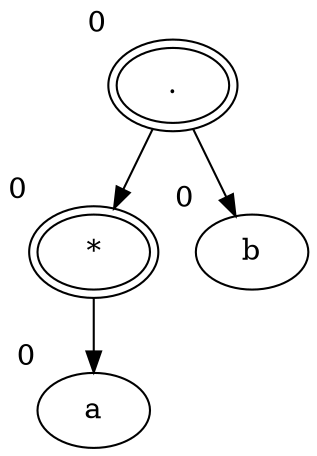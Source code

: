 digraph {
  94681361592688[label="." xlabel="0" peripheries="2"]
  94681361592608[label="*" xlabel="0" peripheries="2"]
  94681361592688  ->  94681361592608
  94681361592768[label="b" xlabel="0" peripheries="1"]
  94681361592688  ->  94681361592768
  94681361592528[label="a" xlabel="0" peripheries="1"]
  94681361592608  ->  94681361592528
}
